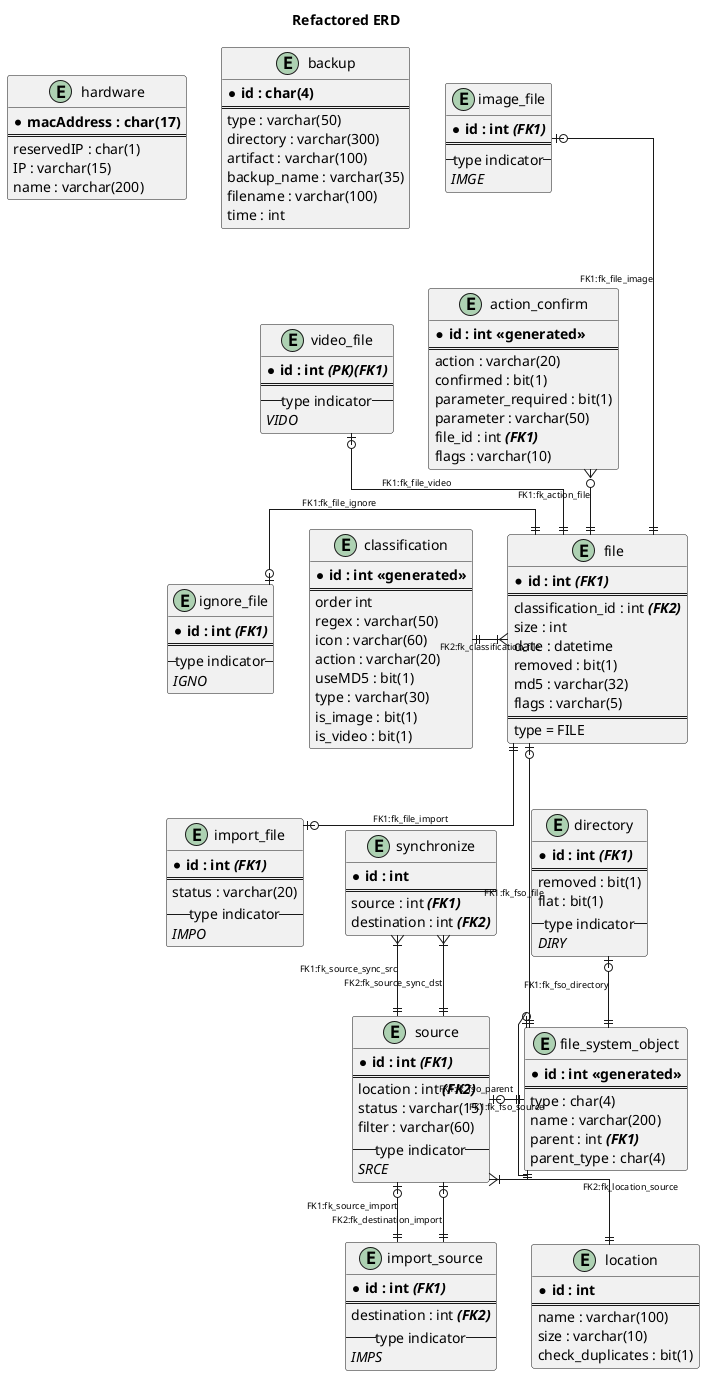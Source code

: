 @startuml
skinparam entityFontSize 12
skinparam arrowFontSize 9
skinparam linetype ortho
title Refactored ERD
top to bottom direction

entity file_system_object {
  * **id : int <<generated>>**
  ==
  type : char(4)
  name : varchar(200)
  parent : int **//(FK1)//**
  parent_type : char(4)
}

entity file {
   * **id : int //(FK1)//**
   ==
   classification_id : int **//(FK2)//**
   size : int
   date : datetime
   removed : bit(1)
   md5 : varchar(32)
   flags : varchar(5)
   ==
   type = FILE
}

entity image_file {
   * **id : int //(FK1)//**
   ==
   --type indicator--
   //IMGE//
}

entity video_file {
   * **id : int //(PK)(FK1)//**
   ==
   --type indicator--
   //VIDO//
}

entity ignore_file {
  * **id : int //(FK1)//**
  ==
  --type indicator--
  //IGNO//
}

entity import_file {
  * **id : int //(FK1)//**
  ==
  status : varchar(20)
  --type indicator--
  //IMPO//
}

entity directory {
  * **id : int //(FK1)//**
  ==
  removed : bit(1)
  flat : bit(1)
  --type indicator--
  //DIRY//
}

entity source {
  * **id : int //(FK1)//**
  ==
  location : int **//(FK2)//**
  status : varchar(15)
  filter : varchar(60)
  --type indicator--
  //SRCE//
}

entity import_source {
  * **id : int //(FK1)//**
  ==
  destination : int **//(FK2)//**
  --type indicator--
  //IMPS//
}

entity classification {
  * **id : int <<generated>>**
  ==
  order int
  regex : varchar(50)
  icon : varchar(60)
  action : varchar(20)
  useMD5 : bit(1)
  type : varchar(30)
  is_image : bit(1)
  is_video : bit(1)
}

entity backup {
  * **id : char(4)**
  ==
  type : varchar(50)
  directory : varchar(300)
  artifact : varchar(100)
  backup_name : varchar(35)
  filename : varchar(100)
  time : int
}

entity hardware {
  * **macAddress : char(17)**
  ==
  reservedIP : char(1)
  IP : varchar(15)
  name : varchar(200)
}

entity location {
  * **id : int**
  ==
  name : varchar(100)
  size : varchar(10)
  check_duplicates : bit(1)
}

entity synchronize {
 * **id : int**
 ==
 source : int **//(FK1)//**
 destination : int **//(FK2)//**
}

entity action_confirm {
   * **id : int <<generated>>**
   ==
   action : varchar(20)
   confirmed : bit(1)
   parameter_required : bit(1)
   parameter : varchar(50)
   file_id : int **//(FK1)//**
   flags : varchar(10)
}

file_system_object   |o-d-|| file_system_object : FK1:fk_fso_parent
file                 |o-r-|| file_system_object : FK1:fk_fso_file
directory            |o-r-|| file_system_object : FK1:fk_fso_directory
source               |o-r-|| file_system_object : FK1:fk_fso_source
image_file           |o-r-|| file               : FK1:fk_file_image
video_file           |o-r-|| file               : FK1:fk_file_video
ignore_file          |o-r-|| file               : FK1:fk_file_ignore
import_file          |o-l-|| file               : FK1:fk_file_import
import_source        ||-u-o| source             : FK1:fk_source_import
import_source        ||-u-o| source             : FK2:fk_destination_import
file                 }|-l-|| classification     : FK2:fk_classification_file
source               }|-d-|| location           : FK2:fk_location_source
synchronize          }|-d-|| source             : FK1:fk_source_sync_src
synchronize          }|-d-|| source             : FK2:fk_source_sync_dst
action_confirm       }o-d-|| file               : FK1:fk_action_file

image_file           ||-[hidden]d-|| video_file
video_file           ||-[hidden]d-|| ignore_file
ignore_file          ||-[hidden]d-|| import_file
file                 ||-[hidden]d-|| directory
directory            ||-[hidden]d-|| source
image_file           ||-[hidden]l-|| backup
backup               ||-[hidden]l-|| hardware
@enduml

